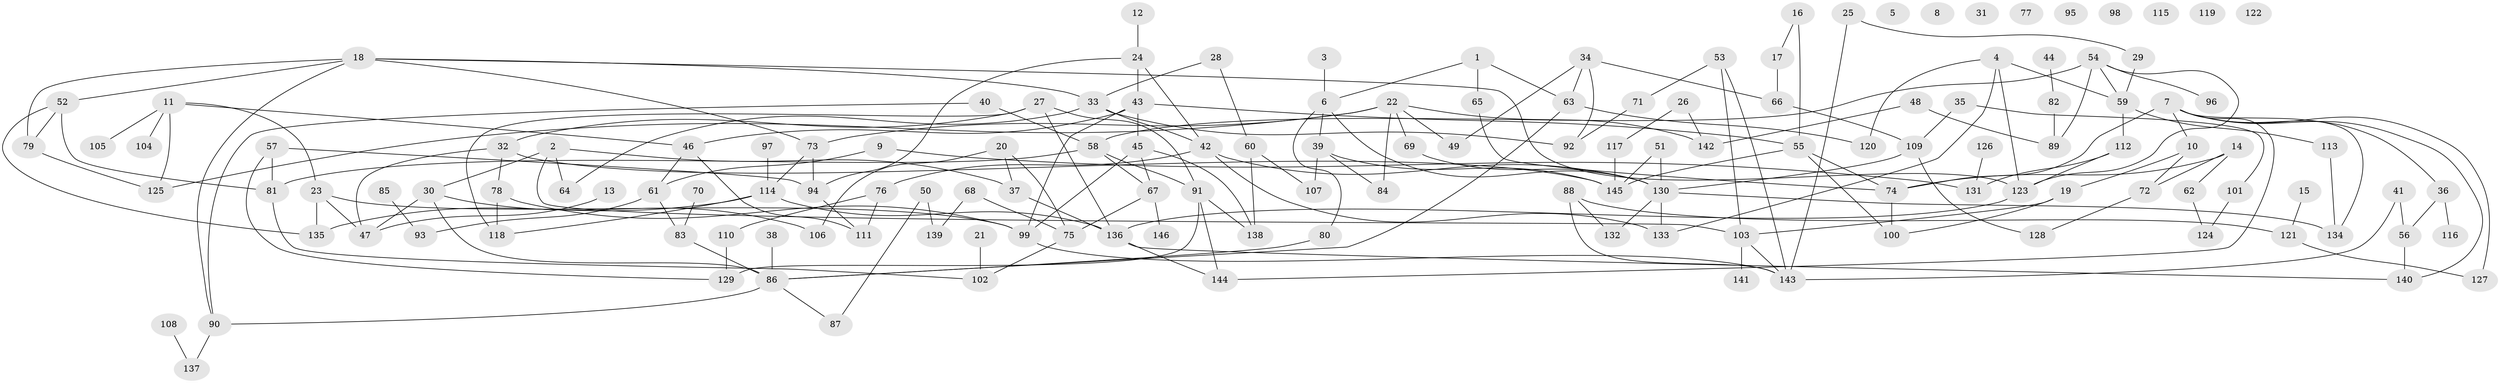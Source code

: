 // Generated by graph-tools (version 1.1) at 2025/00/03/09/25 03:00:51]
// undirected, 146 vertices, 208 edges
graph export_dot {
graph [start="1"]
  node [color=gray90,style=filled];
  1;
  2;
  3;
  4;
  5;
  6;
  7;
  8;
  9;
  10;
  11;
  12;
  13;
  14;
  15;
  16;
  17;
  18;
  19;
  20;
  21;
  22;
  23;
  24;
  25;
  26;
  27;
  28;
  29;
  30;
  31;
  32;
  33;
  34;
  35;
  36;
  37;
  38;
  39;
  40;
  41;
  42;
  43;
  44;
  45;
  46;
  47;
  48;
  49;
  50;
  51;
  52;
  53;
  54;
  55;
  56;
  57;
  58;
  59;
  60;
  61;
  62;
  63;
  64;
  65;
  66;
  67;
  68;
  69;
  70;
  71;
  72;
  73;
  74;
  75;
  76;
  77;
  78;
  79;
  80;
  81;
  82;
  83;
  84;
  85;
  86;
  87;
  88;
  89;
  90;
  91;
  92;
  93;
  94;
  95;
  96;
  97;
  98;
  99;
  100;
  101;
  102;
  103;
  104;
  105;
  106;
  107;
  108;
  109;
  110;
  111;
  112;
  113;
  114;
  115;
  116;
  117;
  118;
  119;
  120;
  121;
  122;
  123;
  124;
  125;
  126;
  127;
  128;
  129;
  130;
  131;
  132;
  133;
  134;
  135;
  136;
  137;
  138;
  139;
  140;
  141;
  142;
  143;
  144;
  145;
  146;
  1 -- 6;
  1 -- 63;
  1 -- 65;
  2 -- 30;
  2 -- 37;
  2 -- 64;
  2 -- 103;
  3 -- 6;
  4 -- 59;
  4 -- 120;
  4 -- 123;
  4 -- 133;
  6 -- 39;
  6 -- 80;
  6 -- 130;
  7 -- 10;
  7 -- 36;
  7 -- 74;
  7 -- 127;
  7 -- 134;
  7 -- 140;
  7 -- 144;
  9 -- 61;
  9 -- 131;
  10 -- 19;
  10 -- 72;
  11 -- 23;
  11 -- 46;
  11 -- 104;
  11 -- 105;
  11 -- 125;
  12 -- 24;
  13 -- 47;
  14 -- 62;
  14 -- 72;
  14 -- 74;
  15 -- 121;
  16 -- 17;
  16 -- 55;
  17 -- 66;
  18 -- 33;
  18 -- 52;
  18 -- 73;
  18 -- 79;
  18 -- 90;
  18 -- 123;
  19 -- 100;
  19 -- 103;
  20 -- 37;
  20 -- 75;
  20 -- 106;
  21 -- 102;
  22 -- 49;
  22 -- 69;
  22 -- 73;
  22 -- 84;
  22 -- 125;
  22 -- 142;
  23 -- 47;
  23 -- 99;
  23 -- 135;
  24 -- 42;
  24 -- 43;
  24 -- 94;
  25 -- 29;
  25 -- 143;
  26 -- 117;
  26 -- 142;
  27 -- 32;
  27 -- 91;
  27 -- 118;
  27 -- 136;
  28 -- 33;
  28 -- 60;
  29 -- 59;
  30 -- 47;
  30 -- 86;
  30 -- 106;
  32 -- 47;
  32 -- 78;
  32 -- 145;
  33 -- 42;
  33 -- 64;
  33 -- 92;
  34 -- 49;
  34 -- 63;
  34 -- 66;
  34 -- 92;
  35 -- 101;
  35 -- 109;
  36 -- 56;
  36 -- 116;
  37 -- 136;
  38 -- 86;
  39 -- 84;
  39 -- 107;
  39 -- 145;
  40 -- 58;
  40 -- 90;
  41 -- 56;
  41 -- 143;
  42 -- 76;
  42 -- 130;
  42 -- 133;
  43 -- 45;
  43 -- 46;
  43 -- 55;
  43 -- 99;
  44 -- 82;
  45 -- 67;
  45 -- 99;
  45 -- 138;
  46 -- 61;
  46 -- 111;
  48 -- 89;
  48 -- 142;
  50 -- 87;
  50 -- 139;
  51 -- 130;
  51 -- 145;
  52 -- 79;
  52 -- 81;
  52 -- 135;
  53 -- 71;
  53 -- 103;
  53 -- 143;
  54 -- 58;
  54 -- 59;
  54 -- 89;
  54 -- 96;
  54 -- 123;
  55 -- 74;
  55 -- 100;
  55 -- 145;
  56 -- 140;
  57 -- 81;
  57 -- 94;
  57 -- 129;
  58 -- 67;
  58 -- 81;
  58 -- 91;
  59 -- 112;
  59 -- 113;
  60 -- 107;
  60 -- 138;
  61 -- 83;
  61 -- 93;
  62 -- 124;
  63 -- 86;
  63 -- 120;
  65 -- 74;
  66 -- 109;
  67 -- 75;
  67 -- 146;
  68 -- 75;
  68 -- 139;
  69 -- 130;
  70 -- 83;
  71 -- 92;
  72 -- 128;
  73 -- 94;
  73 -- 114;
  74 -- 100;
  75 -- 102;
  76 -- 110;
  76 -- 111;
  78 -- 99;
  78 -- 118;
  79 -- 125;
  80 -- 86;
  81 -- 102;
  82 -- 89;
  83 -- 86;
  85 -- 93;
  86 -- 87;
  86 -- 90;
  88 -- 121;
  88 -- 132;
  88 -- 143;
  90 -- 137;
  91 -- 129;
  91 -- 138;
  91 -- 144;
  94 -- 111;
  97 -- 114;
  99 -- 143;
  101 -- 124;
  103 -- 141;
  103 -- 143;
  108 -- 137;
  109 -- 128;
  109 -- 130;
  110 -- 129;
  112 -- 123;
  112 -- 131;
  113 -- 134;
  114 -- 118;
  114 -- 135;
  114 -- 136;
  117 -- 145;
  121 -- 127;
  123 -- 136;
  126 -- 131;
  130 -- 132;
  130 -- 133;
  130 -- 134;
  136 -- 140;
  136 -- 144;
}

